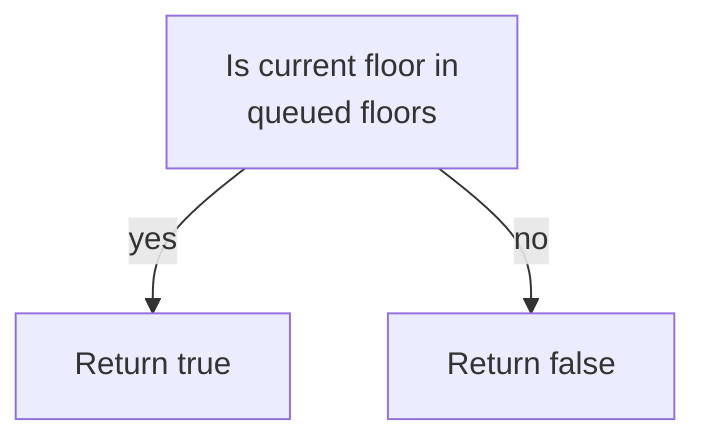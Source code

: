 flowchart TD
    A["Is current floor in<br>queued floors"] -->|yes| B["Return true"]
    A -->|no| c["Return false"]